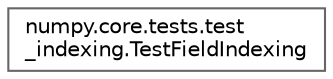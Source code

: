 digraph "Graphical Class Hierarchy"
{
 // LATEX_PDF_SIZE
  bgcolor="transparent";
  edge [fontname=Helvetica,fontsize=10,labelfontname=Helvetica,labelfontsize=10];
  node [fontname=Helvetica,fontsize=10,shape=box,height=0.2,width=0.4];
  rankdir="LR";
  Node0 [id="Node000000",label="numpy.core.tests.test\l_indexing.TestFieldIndexing",height=0.2,width=0.4,color="grey40", fillcolor="white", style="filled",URL="$d3/d47/classnumpy_1_1core_1_1tests_1_1test__indexing_1_1TestFieldIndexing.html",tooltip=" "];
}
